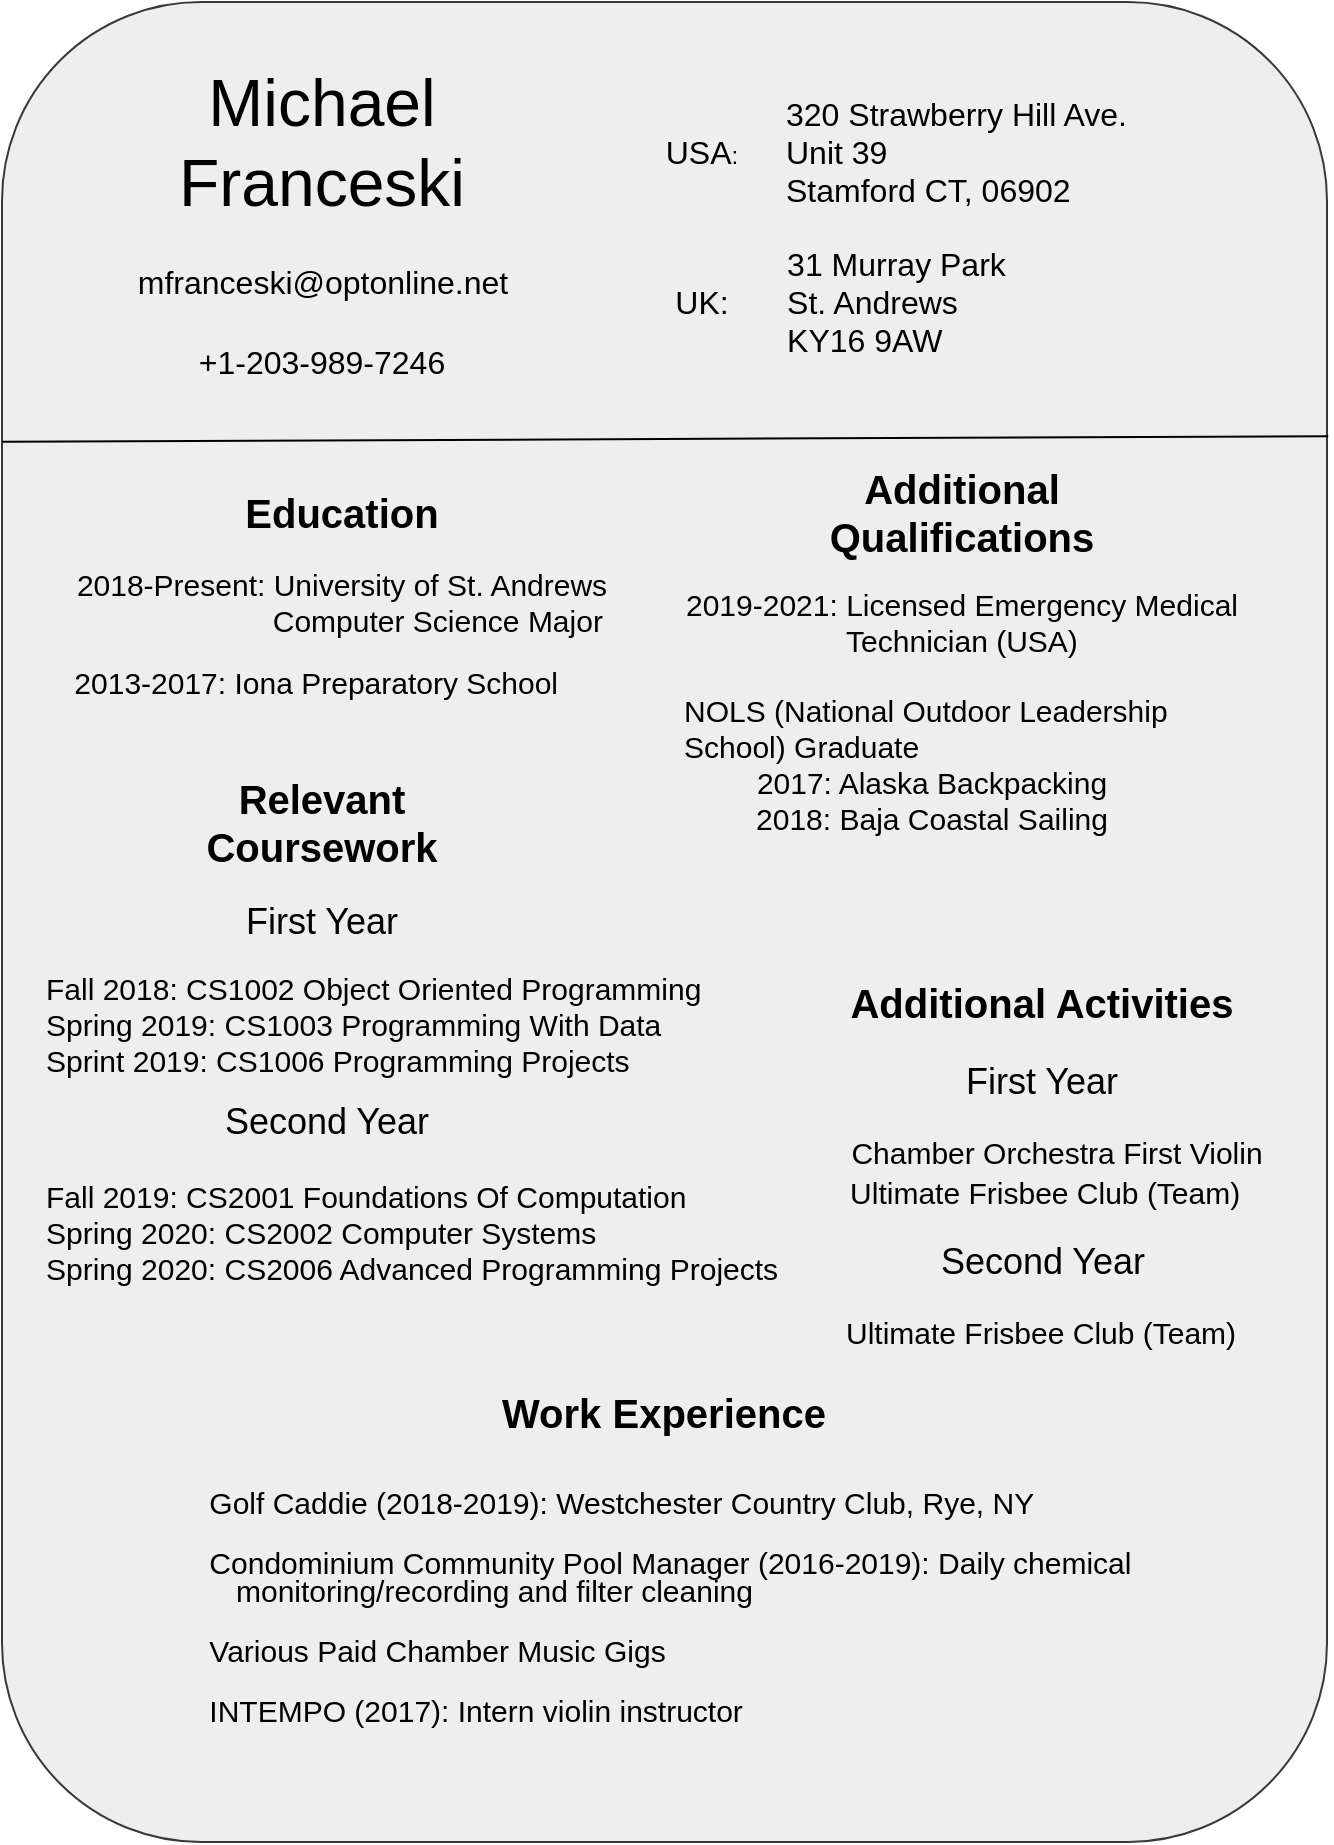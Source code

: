 <mxfile version="12.7.9" type="github"><diagram id="vt1Ux93TiOpqBw-dAkdH" name="Page-1"><mxGraphModel dx="1113" dy="2776" grid="1" gridSize="10" guides="1" tooltips="1" connect="1" arrows="1" fold="1" page="1" pageScale="1" pageWidth="850" pageHeight="1100" math="0" shadow="0"><root><mxCell id="0"/><mxCell id="1" parent="0"/><mxCell id="qJJJtE1cYMOXlpDBL2jb-4" value="" style="rounded=1;whiteSpace=wrap;html=1;fillColor=#eeeeee;strokeColor=#36393d;" vertex="1" parent="1"><mxGeometry x="50" y="-1560" width="662.5" height="920" as="geometry"/></mxCell><mxCell id="qJJJtE1cYMOXlpDBL2jb-22" style="edgeStyle=orthogonalEdgeStyle;rounded=0;orthogonalLoop=1;jettySize=auto;html=1;exitX=0.5;exitY=1;exitDx=0;exitDy=0;" edge="1" parent="1"><mxGeometry relative="1" as="geometry"><mxPoint x="330" y="-1250" as="sourcePoint"/><mxPoint x="330" y="-1250" as="targetPoint"/></mxGeometry></mxCell><mxCell id="qJJJtE1cYMOXlpDBL2jb-26" value="&lt;font style=&quot;font-size: 33px&quot;&gt;Michael Franceski&lt;br&gt;&lt;/font&gt;" style="text;html=1;strokeColor=none;fillColor=none;align=center;verticalAlign=middle;whiteSpace=wrap;rounded=0;" vertex="1" parent="1"><mxGeometry x="110" y="-1560" width="200" height="140" as="geometry"/></mxCell><mxCell id="qJJJtE1cYMOXlpDBL2jb-29" value="&lt;font style=&quot;font-size: 16px&quot;&gt;320 Strawberry Hill Ave.&amp;nbsp;&lt;br&gt;Unit 39&lt;br&gt;Stamford CT, 06902&lt;/font&gt;" style="text;html=1;strokeColor=none;fillColor=none;align=left;verticalAlign=middle;whiteSpace=wrap;rounded=0;" vertex="1" parent="1"><mxGeometry x="440" y="-1530" width="220" height="90" as="geometry"/></mxCell><mxCell id="qJJJtE1cYMOXlpDBL2jb-30" value="&lt;div style=&quot;text-align: left&quot;&gt;&lt;span style=&quot;font-size: 16px&quot;&gt;&amp;nbsp;31 Murray Park&lt;/span&gt;&lt;/div&gt;&lt;font style=&quot;font-size: 16px&quot;&gt;&lt;div style=&quot;text-align: left&quot;&gt;&lt;span&gt;&amp;nbsp;St. Andrews&amp;nbsp;&lt;/span&gt;&lt;/div&gt;&lt;div style=&quot;text-align: left&quot;&gt;&lt;span&gt;&amp;nbsp;KY16 9AW&lt;/span&gt;&lt;/div&gt;&lt;/font&gt;" style="text;html=1;strokeColor=none;fillColor=none;align=center;verticalAlign=middle;whiteSpace=wrap;rounded=0;" vertex="1" parent="1"><mxGeometry x="400" y="-1457.5" width="190" height="95" as="geometry"/></mxCell><mxCell id="qJJJtE1cYMOXlpDBL2jb-32" value="&lt;font style=&quot;font-size: 16px&quot;&gt;USA&lt;/font&gt;:" style="text;html=1;strokeColor=none;fillColor=none;align=center;verticalAlign=middle;whiteSpace=wrap;rounded=0;" vertex="1" parent="1"><mxGeometry x="380" y="-1492.5" width="40" height="15" as="geometry"/></mxCell><mxCell id="qJJJtE1cYMOXlpDBL2jb-34" value="&lt;font style=&quot;font-size: 16px&quot;&gt;UK:&lt;/font&gt;" style="text;html=1;strokeColor=none;fillColor=none;align=center;verticalAlign=middle;whiteSpace=wrap;rounded=0;" vertex="1" parent="1"><mxGeometry x="380" y="-1420" width="40" height="20" as="geometry"/></mxCell><mxCell id="qJJJtE1cYMOXlpDBL2jb-37" value="&lt;font style=&quot;font-size: 16px&quot;&gt;mfranceski@optonline.net&lt;/font&gt;" style="text;html=1;strokeColor=none;fillColor=none;align=center;verticalAlign=middle;whiteSpace=wrap;rounded=0;" vertex="1" parent="1"><mxGeometry x="162.5" y="-1430" width="95" height="20" as="geometry"/></mxCell><mxCell id="qJJJtE1cYMOXlpDBL2jb-38" value="&lt;font style=&quot;font-size: 16px&quot;&gt;+1-203-989-7246&lt;/font&gt;" style="text;html=1;strokeColor=none;fillColor=none;align=center;verticalAlign=middle;whiteSpace=wrap;rounded=0;" vertex="1" parent="1"><mxGeometry x="70" y="-1390" width="280" height="20" as="geometry"/></mxCell><mxCell id="qJJJtE1cYMOXlpDBL2jb-41" value="" style="endArrow=none;html=1;entryX=0;entryY=0.239;entryDx=0;entryDy=0;entryPerimeter=0;exitX=1.001;exitY=0.236;exitDx=0;exitDy=0;exitPerimeter=0;" edge="1" parent="1" source="qJJJtE1cYMOXlpDBL2jb-4" target="qJJJtE1cYMOXlpDBL2jb-4"><mxGeometry width="50" height="50" relative="1" as="geometry"><mxPoint x="720" y="-1340" as="sourcePoint"/><mxPoint x="60" y="-1340" as="targetPoint"/></mxGeometry></mxCell><mxCell id="qJJJtE1cYMOXlpDBL2jb-44" value="&lt;font style=&quot;font-size: 20px&quot;&gt;&lt;b&gt;Education&lt;/b&gt;&lt;/font&gt;" style="text;html=1;strokeColor=none;fillColor=none;align=center;verticalAlign=middle;whiteSpace=wrap;rounded=0;" vertex="1" parent="1"><mxGeometry x="170" y="-1325" width="100" height="40" as="geometry"/></mxCell><mxCell id="qJJJtE1cYMOXlpDBL2jb-45" value="&lt;font style=&quot;font-size: 15px&quot;&gt;2018-Present: University of St. Andrews&lt;br&gt;&amp;nbsp; &amp;nbsp; &amp;nbsp; &amp;nbsp; &amp;nbsp; &amp;nbsp; &amp;nbsp; &amp;nbsp; &amp;nbsp; &amp;nbsp; &amp;nbsp; &amp;nbsp;Computer Science Major&lt;/font&gt;" style="text;html=1;strokeColor=none;fillColor=none;align=center;verticalAlign=middle;whiteSpace=wrap;rounded=0;" vertex="1" parent="1"><mxGeometry x="70" y="-1290" width="300" height="60" as="geometry"/></mxCell><mxCell id="qJJJtE1cYMOXlpDBL2jb-46" value="&lt;font style=&quot;font-size: 15px&quot;&gt;&amp;nbsp;2013-2017: Iona Preparatory School&lt;/font&gt;" style="text;html=1;strokeColor=none;fillColor=none;align=center;verticalAlign=middle;whiteSpace=wrap;rounded=0;" vertex="1" parent="1"><mxGeometry x="60" y="-1240" width="290" height="40" as="geometry"/></mxCell><mxCell id="qJJJtE1cYMOXlpDBL2jb-49" value="&lt;font style=&quot;font-size: 20px&quot;&gt;&lt;b&gt;Additional Qualifications&lt;/b&gt;&lt;/font&gt;" style="text;html=1;strokeColor=none;fillColor=none;align=center;verticalAlign=middle;whiteSpace=wrap;rounded=0;" vertex="1" parent="1"><mxGeometry x="435" y="-1330" width="190" height="50" as="geometry"/></mxCell><mxCell id="qJJJtE1cYMOXlpDBL2jb-50" value="&lt;font style=&quot;font-size: 15px&quot;&gt;2019-2021: Licensed Emergency Medical Technician (USA)&lt;/font&gt;" style="text;html=1;strokeColor=none;fillColor=none;align=center;verticalAlign=middle;whiteSpace=wrap;rounded=0;" vertex="1" parent="1"><mxGeometry x="385" y="-1285" width="290" height="70" as="geometry"/></mxCell><mxCell id="qJJJtE1cYMOXlpDBL2jb-51" value="&lt;div style=&quot;text-align: left ; font-size: 15px&quot;&gt;&lt;font style=&quot;font-size: 15px&quot;&gt;NOLS (National Outdoor Leadership School) Graduate&amp;nbsp;&lt;/font&gt;&lt;/div&gt;&lt;font style=&quot;font-size: 15px&quot;&gt;&lt;font style=&quot;font-size: 15px&quot;&gt;2017: Alaska Backpacking&lt;br&gt;2018: Baja Coastal Sailing&lt;br&gt;&lt;/font&gt;&lt;br&gt;&lt;/font&gt;" style="text;html=1;strokeColor=none;fillColor=none;align=center;verticalAlign=middle;whiteSpace=wrap;rounded=0;" vertex="1" parent="1"><mxGeometry x="390" y="-1215" width="250" height="90" as="geometry"/></mxCell><mxCell id="qJJJtE1cYMOXlpDBL2jb-54" value="&lt;font style=&quot;font-size: 20px&quot;&gt;&lt;b&gt;Relevant Coursework&lt;/b&gt;&lt;/font&gt;" style="text;html=1;strokeColor=none;fillColor=none;align=center;verticalAlign=middle;whiteSpace=wrap;rounded=0;" vertex="1" parent="1"><mxGeometry x="145" y="-1180" width="130" height="60" as="geometry"/></mxCell><mxCell id="qJJJtE1cYMOXlpDBL2jb-55" value="&lt;font style=&quot;font-size: 15px&quot;&gt;&lt;font style=&quot;font-size: 15px&quot;&gt;Fall 2018: CS1002 Object Oriented Programming&lt;br&gt;Spring 2019: CS1003 Programming With Data&lt;br&gt;Sprint 2019: CS1006 Programming Projects&lt;/font&gt;&lt;br&gt;&amp;nbsp;&lt;/font&gt;" style="text;html=1;strokeColor=none;fillColor=none;align=left;verticalAlign=middle;whiteSpace=wrap;rounded=0;" vertex="1" parent="1"><mxGeometry x="70" y="-1100" width="359" height="120" as="geometry"/></mxCell><mxCell id="qJJJtE1cYMOXlpDBL2jb-56" value="&lt;font style=&quot;font-size: 18px&quot;&gt;First Year&lt;/font&gt;" style="text;html=1;strokeColor=none;fillColor=none;align=center;verticalAlign=middle;whiteSpace=wrap;rounded=0;" vertex="1" parent="1"><mxGeometry x="160" y="-1110" width="100" height="20" as="geometry"/></mxCell><mxCell id="qJJJtE1cYMOXlpDBL2jb-58" value="&lt;font style=&quot;font-size: 18px&quot;&gt;Second Year&lt;/font&gt;" style="text;html=1;strokeColor=none;fillColor=none;align=center;verticalAlign=middle;whiteSpace=wrap;rounded=0;" vertex="1" parent="1"><mxGeometry x="160" y="-1010" width="105" height="20" as="geometry"/></mxCell><mxCell id="qJJJtE1cYMOXlpDBL2jb-59" value="&lt;font style=&quot;font-size: 15px&quot;&gt;Fall 2019: CS2001 Foundations Of Computation&lt;br&gt;Spring 2020: CS2002 Computer Systems&lt;br&gt;Spring 2020: CS2006 Advanced Programming Projects&lt;/font&gt;" style="text;html=1;strokeColor=none;fillColor=none;align=left;verticalAlign=middle;whiteSpace=wrap;rounded=0;" vertex="1" parent="1"><mxGeometry x="70" y="-990" width="400" height="90" as="geometry"/></mxCell><mxCell id="qJJJtE1cYMOXlpDBL2jb-60" value="&lt;font style=&quot;font-size: 20px&quot;&gt;&lt;b&gt;Additional Activities&lt;/b&gt;&lt;/font&gt;" style="text;html=1;strokeColor=none;fillColor=none;align=center;verticalAlign=middle;whiteSpace=wrap;rounded=0;" vertex="1" parent="1"><mxGeometry x="450" y="-1100" width="240" height="80" as="geometry"/></mxCell><mxCell id="qJJJtE1cYMOXlpDBL2jb-63" value="&lt;font style=&quot;font-size: 18px&quot;&gt;First Year&lt;/font&gt;" style="text;html=1;strokeColor=none;fillColor=none;align=center;verticalAlign=middle;whiteSpace=wrap;rounded=0;" vertex="1" parent="1"><mxGeometry x="520" y="-1030" width="100" height="20" as="geometry"/></mxCell><mxCell id="qJJJtE1cYMOXlpDBL2jb-64" value="&lt;font style=&quot;font-size: 15px&quot;&gt;Chamber Orchestra First Violin&lt;/font&gt;" style="text;html=1;strokeColor=none;fillColor=none;align=center;verticalAlign=middle;whiteSpace=wrap;rounded=0;" vertex="1" parent="1"><mxGeometry x="465" y="-1010" width="225" height="50" as="geometry"/></mxCell><mxCell id="qJJJtE1cYMOXlpDBL2jb-66" value="&lt;font style=&quot;font-size: 15px&quot;&gt;&amp;nbsp;Ultimate Frisbee Club (Team)&lt;/font&gt;" style="text;html=1;strokeColor=none;fillColor=none;align=center;verticalAlign=middle;whiteSpace=wrap;rounded=0;" vertex="1" parent="1"><mxGeometry x="462.5" y="-1000" width="212.5" height="70" as="geometry"/></mxCell><mxCell id="qJJJtE1cYMOXlpDBL2jb-67" value="&lt;font style=&quot;font-size: 18px&quot;&gt;Second Year&lt;/font&gt;" style="text;html=1;strokeColor=none;fillColor=none;align=center;verticalAlign=middle;whiteSpace=wrap;rounded=0;" vertex="1" parent="1"><mxGeometry x="517.5" y="-940" width="105" height="20" as="geometry"/></mxCell><mxCell id="qJJJtE1cYMOXlpDBL2jb-68" value="&lt;font style=&quot;font-size: 15px&quot;&gt;Ultimate Frisbee Club (Team)&lt;/font&gt;" style="text;html=1;" vertex="1" parent="1"><mxGeometry x="470" y="-910" width="180" height="40" as="geometry"/></mxCell><mxCell id="qJJJtE1cYMOXlpDBL2jb-69" value="&lt;font style=&quot;font-size: 20px&quot;&gt;&lt;b&gt;Work Experience&lt;/b&gt;&lt;/font&gt;" style="text;html=1;strokeColor=none;fillColor=none;align=center;verticalAlign=middle;whiteSpace=wrap;rounded=0;" vertex="1" parent="1"><mxGeometry x="286.25" y="-870" width="190" height="30" as="geometry"/></mxCell><mxCell id="qJJJtE1cYMOXlpDBL2jb-70" value="&lt;p class=&quot;MsoListParagraph&quot; style=&quot;margin: 0in 0in 0.0pt 15pt ; text-indent: -10pt ; line-height: 11.1pt ; font-size: 15px&quot;&gt;Golf Caddie (2018-2019): Westchester Country Club, Rye, NY&lt;/p&gt;&lt;p class=&quot;MsoListParagraph&quot; style=&quot;margin: 0in 0in 0.0pt 15pt ; text-indent: -10pt ; line-height: 11.1pt ; font-size: 15px&quot;&gt;&lt;br&gt;&lt;/p&gt;&lt;p class=&quot;MsoListParagraph&quot; style=&quot;margin: 0in 0in 0.0pt 15pt ; text-indent: -10pt ; line-height: 11.1pt ; font-size: 15px&quot;&gt;Condominium Community Pool Manager (2016-2019): Daily chemical monitoring/recording and filter cleaning&amp;nbsp;&lt;/p&gt;&lt;p class=&quot;MsoListParagraph&quot; style=&quot;margin: 0in 0in 0.0pt 15pt ; text-indent: -10pt ; line-height: 11.1pt ; font-size: 15px&quot;&gt;&amp;nbsp;&lt;/p&gt;&lt;p class=&quot;MsoListParagraph&quot; style=&quot;margin: 0in 0in 0.0pt 15pt ; text-indent: -10pt ; line-height: 11.1pt ; font-size: 15px&quot;&gt;Various Paid Chamber Music Gigs&lt;/p&gt;&lt;p class=&quot;MsoListParagraph&quot; style=&quot;margin: 0in 0in 0.0pt 15pt ; text-indent: -10pt ; line-height: 11.1pt ; font-size: 15px&quot;&gt;&lt;br&gt;&lt;/p&gt;&lt;p class=&quot;MsoListParagraph&quot; style=&quot;margin: 0in 0in 0.0pt 15pt ; text-indent: -10pt ; line-height: 11.1pt ; font-size: 15px&quot;&gt;INTEMPO (2017): Intern violin instructor&lt;span style=&quot;text-indent: -10pt&quot;&gt;&amp;nbsp;&lt;/span&gt;&lt;/p&gt;&lt;p class=&quot;MsoListParagraph&quot; style=&quot;margin: 0in 0in 0.0pt 15pt ; text-indent: -10pt ; line-height: 11.1pt ; font-size: 15px&quot;&gt;&lt;br&gt;&lt;/p&gt;" style="text;html=1;strokeColor=none;fillColor=none;align=left;verticalAlign=middle;whiteSpace=wrap;rounded=0;" vertex="1" parent="1"><mxGeometry x="145" y="-820" width="570" height="140" as="geometry"/></mxCell></root></mxGraphModel></diagram></mxfile>